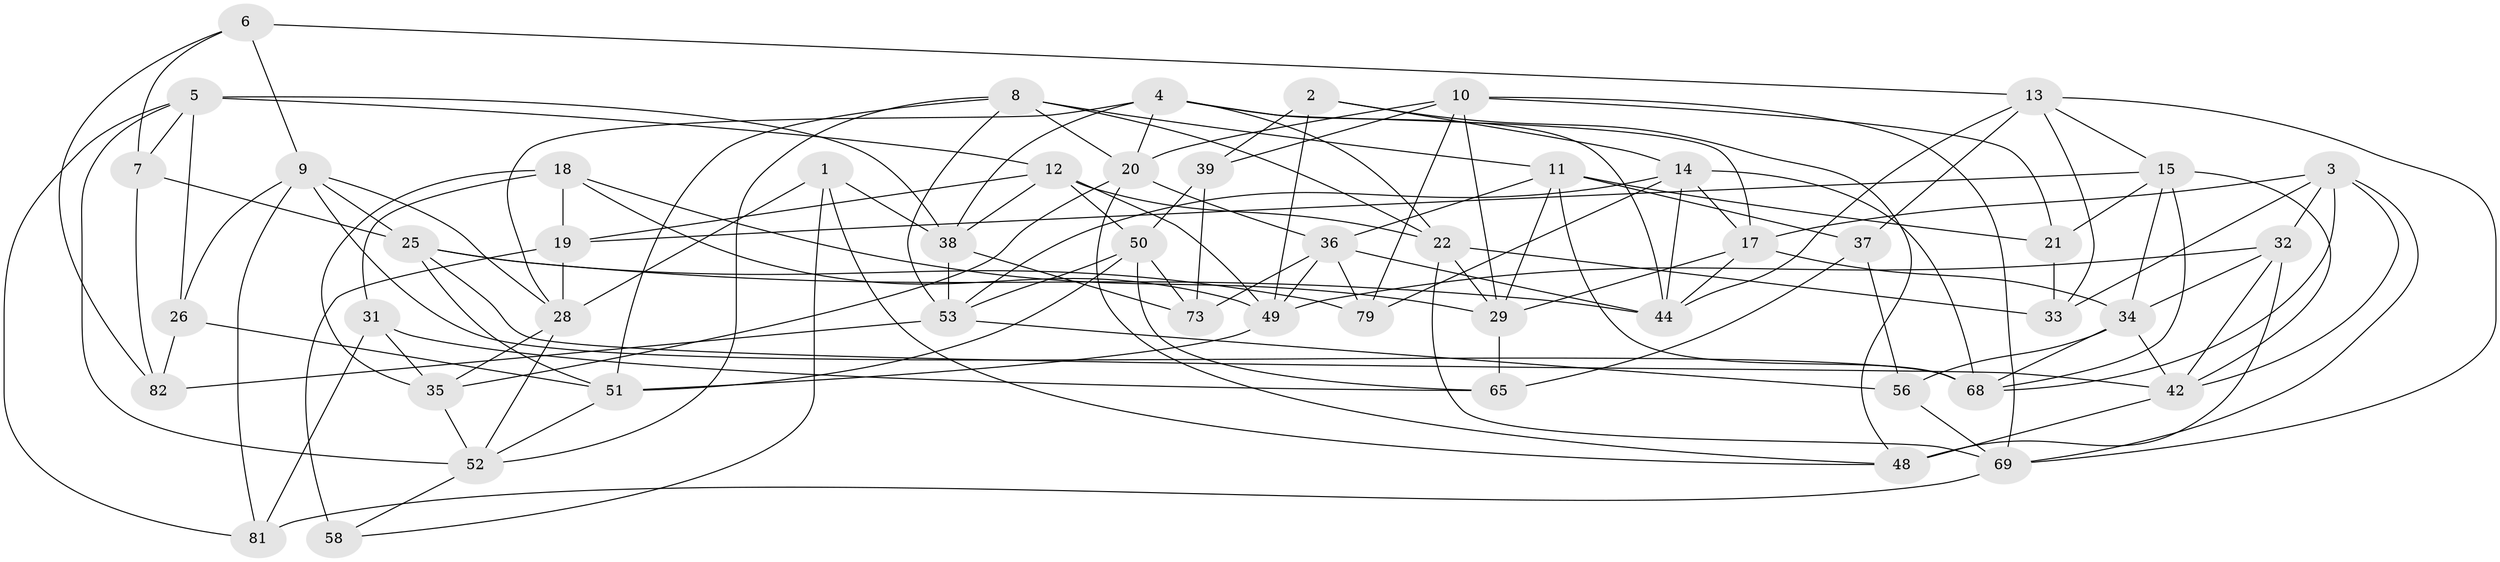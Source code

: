 // Generated by graph-tools (version 1.1) at 2025/52/02/27/25 19:52:32]
// undirected, 51 vertices, 133 edges
graph export_dot {
graph [start="1"]
  node [color=gray90,style=filled];
  1;
  2;
  3 [super="+23"];
  4 [super="+78"];
  5 [super="+74"];
  6;
  7;
  8 [super="+75"];
  9 [super="+27"];
  10 [super="+16"];
  11 [super="+61"];
  12 [super="+24"];
  13 [super="+40"];
  14 [super="+41"];
  15 [super="+55"];
  17 [super="+80"];
  18 [super="+60"];
  19 [super="+59"];
  20 [super="+66"];
  21;
  22 [super="+30"];
  25 [super="+45"];
  26;
  28 [super="+83"];
  29 [super="+77"];
  31;
  32 [super="+67"];
  33;
  34 [super="+43"];
  35 [super="+64"];
  36 [super="+47"];
  37;
  38 [super="+84"];
  39;
  42 [super="+72"];
  44 [super="+46"];
  48 [super="+54"];
  49 [super="+63"];
  50 [super="+76"];
  51 [super="+71"];
  52 [super="+62"];
  53 [super="+57"];
  56;
  58;
  65;
  68 [super="+70"];
  69 [super="+85"];
  73;
  79;
  81;
  82;
  1 -- 48;
  1 -- 58;
  1 -- 28;
  1 -- 38;
  2 -- 39;
  2 -- 48;
  2 -- 14;
  2 -- 49;
  3 -- 33;
  3 -- 68;
  3 -- 69;
  3 -- 32;
  3 -- 17;
  3 -- 42;
  4 -- 20;
  4 -- 22;
  4 -- 17;
  4 -- 28;
  4 -- 38;
  4 -- 44;
  5 -- 52;
  5 -- 81;
  5 -- 38;
  5 -- 26;
  5 -- 12;
  5 -- 7;
  6 -- 82;
  6 -- 9;
  6 -- 7;
  6 -- 13;
  7 -- 82;
  7 -- 25;
  8 -- 20;
  8 -- 53;
  8 -- 22;
  8 -- 11;
  8 -- 51;
  8 -- 52;
  9 -- 26;
  9 -- 68;
  9 -- 81;
  9 -- 25;
  9 -- 28;
  10 -- 39;
  10 -- 21;
  10 -- 69;
  10 -- 29;
  10 -- 79;
  10 -- 20;
  11 -- 37;
  11 -- 68;
  11 -- 29;
  11 -- 36;
  11 -- 21;
  12 -- 49;
  12 -- 38;
  12 -- 50;
  12 -- 19;
  12 -- 22;
  13 -- 15;
  13 -- 33;
  13 -- 37;
  13 -- 69;
  13 -- 44;
  14 -- 44;
  14 -- 79;
  14 -- 17;
  14 -- 53;
  14 -- 68;
  15 -- 34;
  15 -- 21;
  15 -- 42;
  15 -- 19;
  15 -- 68;
  17 -- 44;
  17 -- 29;
  17 -- 34;
  18 -- 29;
  18 -- 35 [weight=2];
  18 -- 49;
  18 -- 19;
  18 -- 31;
  19 -- 58 [weight=2];
  19 -- 28;
  20 -- 35;
  20 -- 36;
  20 -- 48;
  21 -- 33;
  22 -- 69;
  22 -- 29;
  22 -- 33;
  25 -- 51;
  25 -- 42;
  25 -- 79;
  25 -- 44;
  26 -- 82;
  26 -- 51;
  28 -- 35;
  28 -- 52;
  29 -- 65;
  31 -- 65;
  31 -- 81;
  31 -- 35;
  32 -- 42;
  32 -- 48 [weight=2];
  32 -- 34;
  32 -- 49;
  34 -- 42;
  34 -- 56;
  34 -- 68;
  35 -- 52;
  36 -- 49;
  36 -- 73;
  36 -- 79;
  36 -- 44;
  37 -- 65;
  37 -- 56;
  38 -- 73;
  38 -- 53;
  39 -- 73;
  39 -- 50;
  42 -- 48;
  49 -- 51;
  50 -- 73;
  50 -- 65;
  50 -- 51;
  50 -- 53;
  51 -- 52;
  52 -- 58;
  53 -- 56;
  53 -- 82;
  56 -- 69;
  69 -- 81;
}
